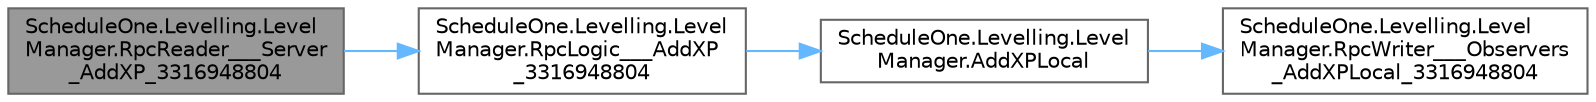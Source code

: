 digraph "ScheduleOne.Levelling.LevelManager.RpcReader___Server_AddXP_3316948804"
{
 // LATEX_PDF_SIZE
  bgcolor="transparent";
  edge [fontname=Helvetica,fontsize=10,labelfontname=Helvetica,labelfontsize=10];
  node [fontname=Helvetica,fontsize=10,shape=box,height=0.2,width=0.4];
  rankdir="LR";
  Node1 [id="Node000001",label="ScheduleOne.Levelling.Level\lManager.RpcReader___Server\l_AddXP_3316948804",height=0.2,width=0.4,color="gray40", fillcolor="grey60", style="filled", fontcolor="black",tooltip=" "];
  Node1 -> Node2 [id="edge1_Node000001_Node000002",color="steelblue1",style="solid",tooltip=" "];
  Node2 [id="Node000002",label="ScheduleOne.Levelling.Level\lManager.RpcLogic___AddXP\l_3316948804",height=0.2,width=0.4,color="grey40", fillcolor="white", style="filled",URL="$class_schedule_one_1_1_levelling_1_1_level_manager.html#a2edbc704a902881a2b047a0af58f4669",tooltip=" "];
  Node2 -> Node3 [id="edge2_Node000002_Node000003",color="steelblue1",style="solid",tooltip=" "];
  Node3 [id="Node000003",label="ScheduleOne.Levelling.Level\lManager.AddXPLocal",height=0.2,width=0.4,color="grey40", fillcolor="white", style="filled",URL="$class_schedule_one_1_1_levelling_1_1_level_manager.html#a9d0a3d7c4422a9340d523c2fe1433de0",tooltip=" "];
  Node3 -> Node4 [id="edge3_Node000003_Node000004",color="steelblue1",style="solid",tooltip=" "];
  Node4 [id="Node000004",label="ScheduleOne.Levelling.Level\lManager.RpcWriter___Observers\l_AddXPLocal_3316948804",height=0.2,width=0.4,color="grey40", fillcolor="white", style="filled",URL="$class_schedule_one_1_1_levelling_1_1_level_manager.html#a562a83e45e85f6eb460db7af9c5c3a41",tooltip=" "];
}
